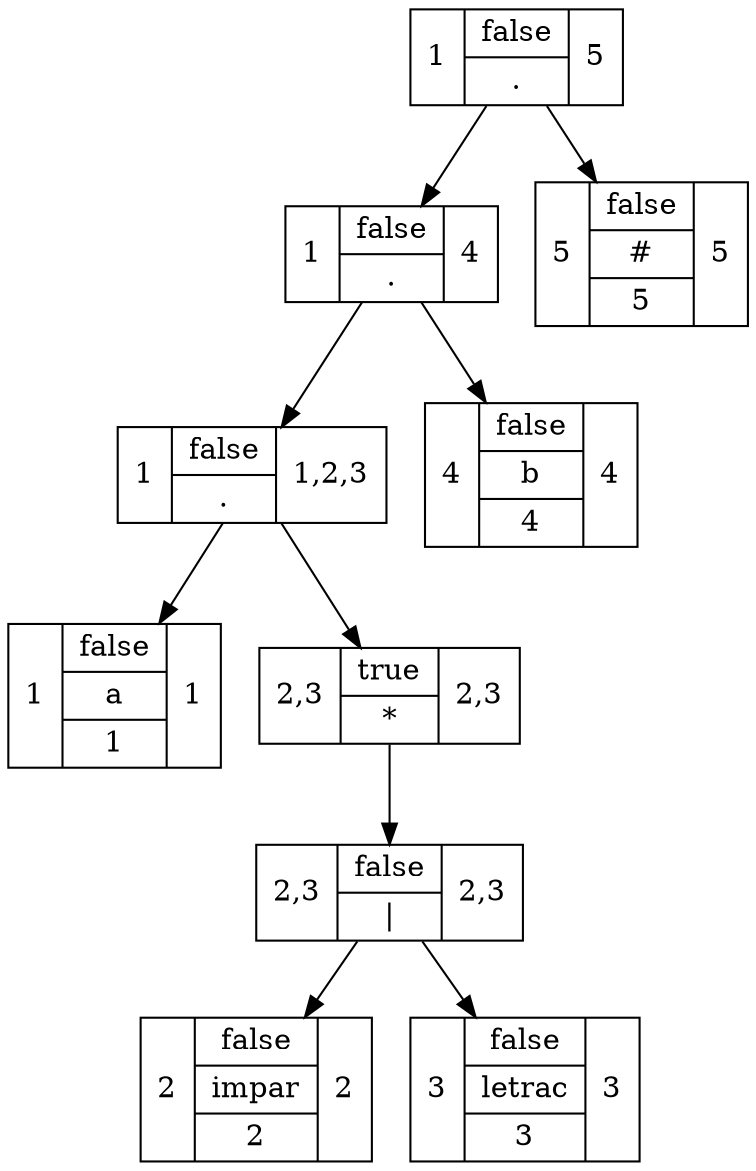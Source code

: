 digraph G{
node [shape=record];

nodo10[label="1|{false|\.}|5"];
nodo10->nodo8
nodo10->nodo9
nodo8[label="1|{false|\.}|4"];
nodo8->nodo6
nodo8->nodo7
nodo6[label="1|{false|\.}|1,2,3"];
nodo6->nodo1
nodo6->nodo5
nodo1[label="1|{false|a|1}|1"];
nodo5[label="2,3|{true|\*}|2,3"];
nodo5->nodo4
nodo4[label="2,3|{false|\|}|2,3"];
nodo4->nodo2
nodo4->nodo3
nodo2[label="2|{false|{impar}|2}|2"];
nodo3[label="3|{false|{letrac}|3}|3"];
nodo7[label="4|{false|b|4}|4"];
nodo9[label="5|{false|#|5}|5"];

}
